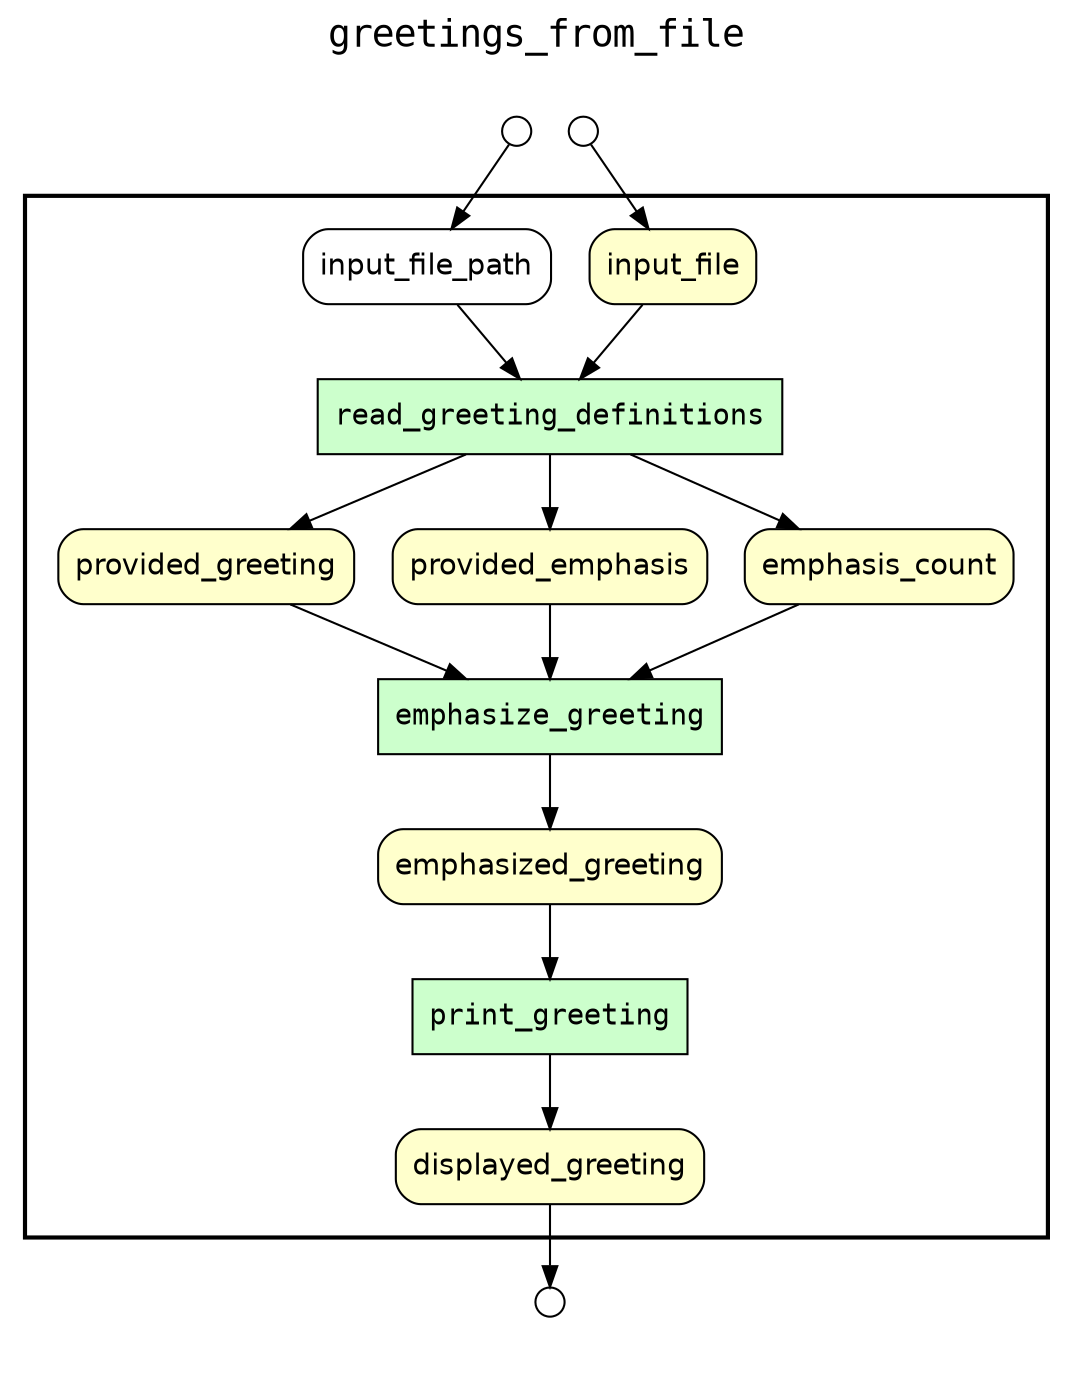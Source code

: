
digraph yw_data_view {
rankdir=TB
fontname=Courier; fontsize=18; labelloc=t
label="greetings_from_file"
subgraph cluster_workflow { label=""; color=black; penwidth=2
subgraph cluster_workflow_inner { label=""; color=white
node[shape=box style="filled" fillcolor="#CCFFCC" peripheries=1 fontname=Courier]
emphasize_greeting
read_greeting_definitions
print_greeting
node[shape=box style="filled" fillcolor="#CCFFCC" peripheries=1 fontname=Courier]
node[shape=box style="rounded,filled" fillcolor="#FFFFCC" peripheries=1 fontname=Helvetica]
input_file
provided_greeting
provided_emphasis
emphasis_count
emphasized_greeting
displayed_greeting
node[shape=box style="rounded,filled" fillcolor="#FFFFFF" peripheries=1 fontname=Helvetica]
input_file_path
}}
subgraph cluster_inflows { label=""; color=white; penwidth=2
subgraph cluster_inflows_inner { label=""; color=white
node[shape=circle fillcolor="#FFFFFF" peripheries=1 width=0.2]
input_file_inflow [label=""]
input_file_path_inflow [label=""]
}}
subgraph cluster_outflows { label=""; color=white; penwidth=2
subgraph cluster_outflows_inner { label=""; color=white
node[shape=circle fillcolor="#FFFFFF" peripheries=1 width=0.2]
displayed_greeting_outflow [label=""]
}}
emphasized_greeting -> print_greeting
emphasis_count -> emphasize_greeting
provided_emphasis -> emphasize_greeting
provided_greeting -> emphasize_greeting
input_file -> read_greeting_definitions
input_file_path -> read_greeting_definitions
read_greeting_definitions -> provided_greeting
read_greeting_definitions -> provided_emphasis
read_greeting_definitions -> emphasis_count
emphasize_greeting -> emphasized_greeting
print_greeting -> displayed_greeting
input_file_inflow -> input_file
input_file_path_inflow -> input_file_path
displayed_greeting -> displayed_greeting_outflow
}

